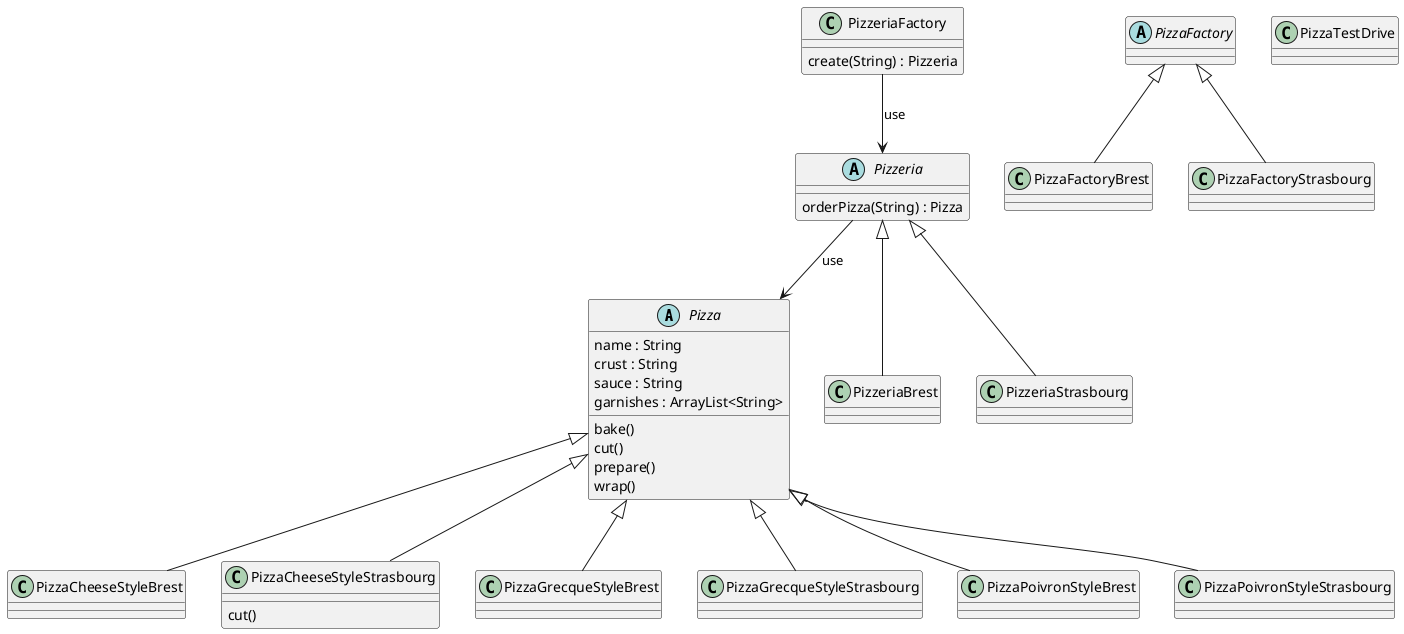 @startuml

abstract class "Pizza" {
  name : String
  crust : String
  sauce : String
  garnishes : ArrayList<String>
  bake()
  cut()
  prepare()
  wrap()
}

class "PizzaCheeseStyleBrest"

class "PizzaCheeseStyleStrasbourg" {
  cut()
}

abstract class "PizzaFactory"

class "PizzaFactoryBrest"

class "PizzaFactoryStrasbourg"

class "PizzaGrecqueStyleBrest"

class "PizzaGrecqueStyleStrasbourg"

class "PizzaPoivronStyleBrest"

class "PizzaPoivronStyleStrasbourg"

class "PizzaTestDrive"

abstract class "Pizzeria" {
  orderPizza(String) : Pizza
}

class "PizzeriaBrest"

class "PizzeriaFactory" {
  create(String) : Pizzeria
}

class "PizzeriaStrasbourg"

"PizzaFactory" <|-- "PizzaFactoryBrest"
"PizzaFactory" <|-- "PizzaFactoryStrasbourg"
"Pizza" <|-- "PizzaCheeseStyleBrest"
"Pizza" <|-- "PizzaCheeseStyleStrasbourg"
"Pizza" <|-- "PizzaGrecqueStyleBrest"
"Pizza" <|-- "PizzaGrecqueStyleStrasbourg"
"Pizza" <|-- "PizzaPoivronStyleBrest"
"Pizza" <|-- "PizzaPoivronStyleStrasbourg"
"PizzeriaFactory" --> "Pizzeria" : use
"Pizzeria" --> "Pizza" : use
"Pizzeria" <|-- "PizzeriaBrest"
"Pizzeria" <|-- "PizzeriaStrasbourg"

@enduml